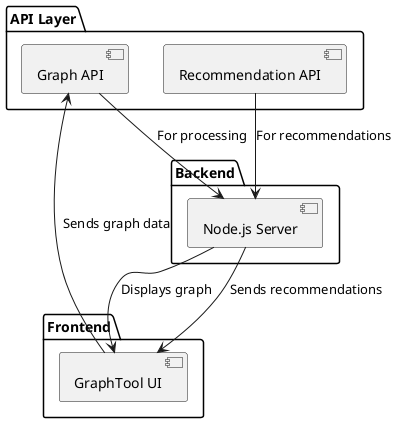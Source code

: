 @startuml
package "Frontend" {
  [GraphTool UI]
}

package "Backend" {
  [Node.js Server]
}

package "API Layer" {
  [Graph API]
  [Recommendation API]
}

[GraphTool UI] --> [Graph API] : Sends graph data
[Graph API] --> [Node.js Server] : For processing
[Node.js Server] --> [GraphTool UI] : Displays graph
[Recommendation API] --> [Node.js Server] : For recommendations
[Node.js Server] --> [GraphTool UI] : Sends recommendations
@enduml
